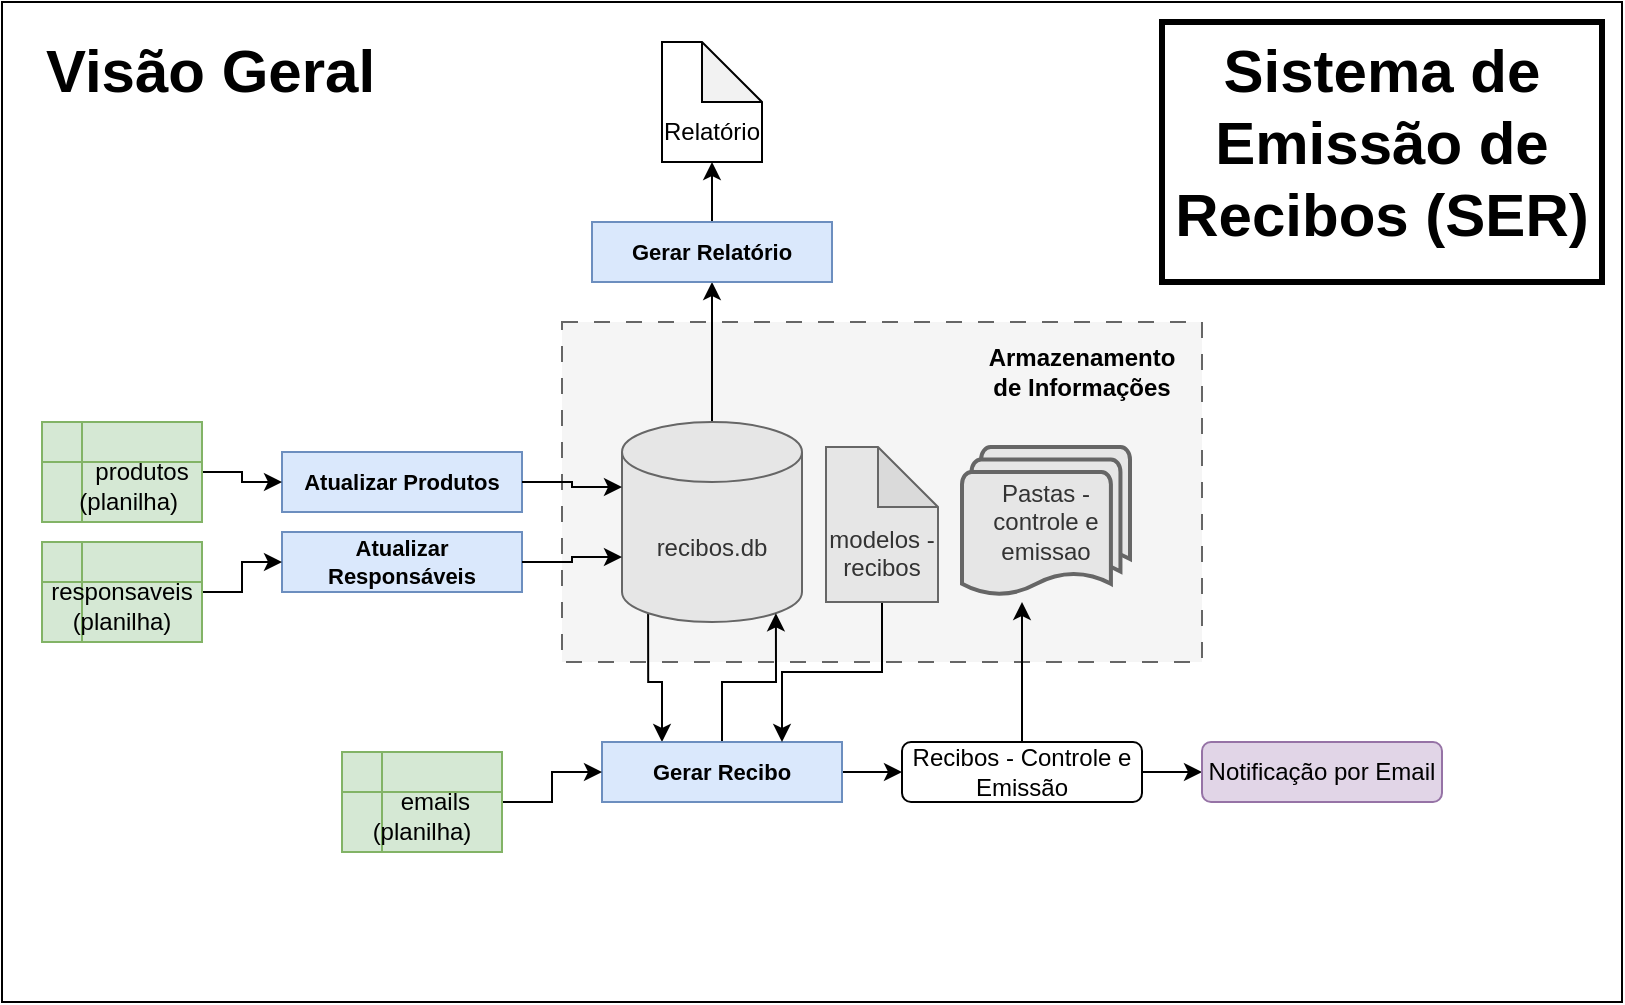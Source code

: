 <mxfile version="28.1.0">
  <diagram name="Página-1" id="6onBHgpznAylkrBtTyt6">
    <mxGraphModel dx="872" dy="439" grid="1" gridSize="10" guides="1" tooltips="1" connect="1" arrows="1" fold="1" page="1" pageScale="1" pageWidth="827" pageHeight="520" math="0" shadow="0">
      <root>
        <mxCell id="0" />
        <mxCell id="1" parent="0" />
        <mxCell id="lDWW23sp0dCL8PbTZK7T-41" value="" style="rounded=0;whiteSpace=wrap;html=1;" vertex="1" parent="1">
          <mxGeometry x="10" y="10" width="810" height="500" as="geometry" />
        </mxCell>
        <mxCell id="lDWW23sp0dCL8PbTZK7T-26" value="" style="rounded=0;whiteSpace=wrap;html=1;fillColor=#f5f5f5;strokeColor=#666666;dashed=1;dashPattern=8 8;fontColor=#333333;" vertex="1" parent="1">
          <mxGeometry x="290" y="170" width="320" height="170" as="geometry" />
        </mxCell>
        <mxCell id="lDWW23sp0dCL8PbTZK7T-8" style="edgeStyle=orthogonalEdgeStyle;rounded=0;orthogonalLoop=1;jettySize=auto;html=1;exitX=0.145;exitY=1;exitDx=0;exitDy=-4.35;exitPerimeter=0;entryX=0.25;entryY=0;entryDx=0;entryDy=0;" edge="1" parent="1" source="lDWW23sp0dCL8PbTZK7T-1" target="lDWW23sp0dCL8PbTZK7T-3">
          <mxGeometry relative="1" as="geometry" />
        </mxCell>
        <mxCell id="lDWW23sp0dCL8PbTZK7T-29" style="edgeStyle=orthogonalEdgeStyle;rounded=0;orthogonalLoop=1;jettySize=auto;html=1;exitX=0.5;exitY=0;exitDx=0;exitDy=0;exitPerimeter=0;entryX=0.5;entryY=1;entryDx=0;entryDy=0;" edge="1" parent="1" source="lDWW23sp0dCL8PbTZK7T-1" target="lDWW23sp0dCL8PbTZK7T-28">
          <mxGeometry relative="1" as="geometry" />
        </mxCell>
        <mxCell id="lDWW23sp0dCL8PbTZK7T-1" value="recibos.db" style="shape=cylinder3;whiteSpace=wrap;html=1;boundedLbl=1;backgroundOutline=1;size=15;fillColor=#E6E6E6;fontColor=#333333;strokeColor=#666666;" vertex="1" parent="1">
          <mxGeometry x="320" y="220" width="90" height="100" as="geometry" />
        </mxCell>
        <mxCell id="lDWW23sp0dCL8PbTZK7T-4" style="edgeStyle=orthogonalEdgeStyle;rounded=0;orthogonalLoop=1;jettySize=auto;html=1;exitX=0.5;exitY=0;exitDx=0;exitDy=0;entryX=0.855;entryY=1;entryDx=0;entryDy=-4.35;entryPerimeter=0;" edge="1" parent="1" source="lDWW23sp0dCL8PbTZK7T-3" target="lDWW23sp0dCL8PbTZK7T-1">
          <mxGeometry relative="1" as="geometry">
            <mxPoint x="380" y="330" as="targetPoint" />
          </mxGeometry>
        </mxCell>
        <mxCell id="lDWW23sp0dCL8PbTZK7T-5" style="edgeStyle=orthogonalEdgeStyle;rounded=0;orthogonalLoop=1;jettySize=auto;html=1;exitX=1;exitY=0.5;exitDx=0;exitDy=0;" edge="1" parent="1" source="lDWW23sp0dCL8PbTZK7T-3" target="lDWW23sp0dCL8PbTZK7T-6">
          <mxGeometry relative="1" as="geometry">
            <mxPoint x="515" y="410" as="targetPoint" />
          </mxGeometry>
        </mxCell>
        <mxCell id="lDWW23sp0dCL8PbTZK7T-3" value="Gerar Recibo" style="rounded=0;whiteSpace=wrap;html=1;fillColor=#dae8fc;strokeColor=#6c8ebf;fontStyle=1;fontSize=11;" vertex="1" parent="1">
          <mxGeometry x="310" y="380" width="120" height="30" as="geometry" />
        </mxCell>
        <mxCell id="lDWW23sp0dCL8PbTZK7T-7" style="edgeStyle=orthogonalEdgeStyle;rounded=0;orthogonalLoop=1;jettySize=auto;html=1;exitX=0.5;exitY=0;exitDx=0;exitDy=0;" edge="1" parent="1" source="lDWW23sp0dCL8PbTZK7T-6">
          <mxGeometry relative="1" as="geometry">
            <mxPoint x="520" y="310" as="targetPoint" />
          </mxGeometry>
        </mxCell>
        <mxCell id="lDWW23sp0dCL8PbTZK7T-24" style="edgeStyle=orthogonalEdgeStyle;rounded=0;orthogonalLoop=1;jettySize=auto;html=1;exitX=1;exitY=0.5;exitDx=0;exitDy=0;" edge="1" parent="1" source="lDWW23sp0dCL8PbTZK7T-6" target="lDWW23sp0dCL8PbTZK7T-25">
          <mxGeometry relative="1" as="geometry">
            <mxPoint x="610" y="410" as="targetPoint" />
          </mxGeometry>
        </mxCell>
        <mxCell id="lDWW23sp0dCL8PbTZK7T-6" value="Recibos - Controle e Emissão" style="rounded=1;whiteSpace=wrap;html=1;" vertex="1" parent="1">
          <mxGeometry x="460" y="380" width="120" height="30" as="geometry" />
        </mxCell>
        <mxCell id="lDWW23sp0dCL8PbTZK7T-9" value="Atualizar Produtos" style="rounded=0;whiteSpace=wrap;html=1;fillColor=#dae8fc;strokeColor=#6c8ebf;fontStyle=1;fontSize=11;" vertex="1" parent="1">
          <mxGeometry x="150" y="235" width="120" height="30" as="geometry" />
        </mxCell>
        <mxCell id="lDWW23sp0dCL8PbTZK7T-10" value="Atualizar Responsáveis" style="rounded=0;whiteSpace=wrap;html=1;fillColor=#dae8fc;strokeColor=#6c8ebf;fontStyle=1;fontSize=11;" vertex="1" parent="1">
          <mxGeometry x="150" y="275" width="120" height="30" as="geometry" />
        </mxCell>
        <mxCell id="lDWW23sp0dCL8PbTZK7T-16" style="edgeStyle=orthogonalEdgeStyle;rounded=0;orthogonalLoop=1;jettySize=auto;html=1;exitX=1;exitY=0.5;exitDx=0;exitDy=0;entryX=0;entryY=0.5;entryDx=0;entryDy=0;" edge="1" parent="1" source="lDWW23sp0dCL8PbTZK7T-11" target="lDWW23sp0dCL8PbTZK7T-9">
          <mxGeometry relative="1" as="geometry" />
        </mxCell>
        <mxCell id="lDWW23sp0dCL8PbTZK7T-11" value="&lt;div&gt;&lt;br&gt;&lt;/div&gt;&amp;nbsp; &amp;nbsp; &amp;nbsp; &amp;nbsp;produtos&amp;nbsp; &amp;nbsp; (planilha)" style="shape=internalStorage;whiteSpace=wrap;html=1;backgroundOutline=1;fillColor=#d5e8d4;strokeColor=#82b366;" vertex="1" parent="1">
          <mxGeometry x="30" y="220" width="80" height="50" as="geometry" />
        </mxCell>
        <mxCell id="lDWW23sp0dCL8PbTZK7T-17" style="edgeStyle=orthogonalEdgeStyle;rounded=0;orthogonalLoop=1;jettySize=auto;html=1;exitX=1;exitY=0.5;exitDx=0;exitDy=0;entryX=0;entryY=0.5;entryDx=0;entryDy=0;" edge="1" parent="1" source="lDWW23sp0dCL8PbTZK7T-13" target="lDWW23sp0dCL8PbTZK7T-10">
          <mxGeometry relative="1" as="geometry" />
        </mxCell>
        <mxCell id="lDWW23sp0dCL8PbTZK7T-13" value="&lt;div&gt;&lt;br&gt;&lt;/div&gt;responsaveis (planilha)" style="shape=internalStorage;whiteSpace=wrap;html=1;backgroundOutline=1;fillColor=#d5e8d4;strokeColor=#82b366;" vertex="1" parent="1">
          <mxGeometry x="30" y="280" width="80" height="50" as="geometry" />
        </mxCell>
        <mxCell id="lDWW23sp0dCL8PbTZK7T-14" style="edgeStyle=orthogonalEdgeStyle;rounded=0;orthogonalLoop=1;jettySize=auto;html=1;exitX=1;exitY=0.5;exitDx=0;exitDy=0;entryX=0;entryY=0;entryDx=0;entryDy=67.5;entryPerimeter=0;" edge="1" parent="1" source="lDWW23sp0dCL8PbTZK7T-10" target="lDWW23sp0dCL8PbTZK7T-1">
          <mxGeometry relative="1" as="geometry" />
        </mxCell>
        <mxCell id="lDWW23sp0dCL8PbTZK7T-15" style="edgeStyle=orthogonalEdgeStyle;rounded=0;orthogonalLoop=1;jettySize=auto;html=1;exitX=1;exitY=0.5;exitDx=0;exitDy=0;entryX=0;entryY=0;entryDx=0;entryDy=32.5;entryPerimeter=0;" edge="1" parent="1" source="lDWW23sp0dCL8PbTZK7T-9" target="lDWW23sp0dCL8PbTZK7T-1">
          <mxGeometry relative="1" as="geometry" />
        </mxCell>
        <mxCell id="lDWW23sp0dCL8PbTZK7T-22" style="edgeStyle=orthogonalEdgeStyle;rounded=0;orthogonalLoop=1;jettySize=auto;html=1;exitX=1;exitY=0.5;exitDx=0;exitDy=0;entryX=0;entryY=0.5;entryDx=0;entryDy=0;" edge="1" parent="1" source="lDWW23sp0dCL8PbTZK7T-20" target="lDWW23sp0dCL8PbTZK7T-3">
          <mxGeometry relative="1" as="geometry" />
        </mxCell>
        <mxCell id="lDWW23sp0dCL8PbTZK7T-20" value="&lt;div&gt;&lt;br&gt;&lt;/div&gt;&amp;nbsp; &amp;nbsp; emails (planilha)" style="shape=internalStorage;whiteSpace=wrap;html=1;backgroundOutline=1;fillColor=#d5e8d4;strokeColor=#82b366;" vertex="1" parent="1">
          <mxGeometry x="180" y="385" width="80" height="50" as="geometry" />
        </mxCell>
        <mxCell id="lDWW23sp0dCL8PbTZK7T-23" value="Pastas - controle e emissao" style="strokeWidth=2;html=1;shape=mxgraph.flowchart.multi-document;whiteSpace=wrap;fillColor=#E6E6E6;fontColor=#333333;strokeColor=#666666;" vertex="1" parent="1">
          <mxGeometry x="490" y="232.5" width="84" height="75" as="geometry" />
        </mxCell>
        <mxCell id="lDWW23sp0dCL8PbTZK7T-25" value="Notificação por Email" style="rounded=1;whiteSpace=wrap;html=1;fillColor=#e1d5e7;strokeColor=#9673a6;" vertex="1" parent="1">
          <mxGeometry x="610" y="380" width="120" height="30" as="geometry" />
        </mxCell>
        <mxCell id="lDWW23sp0dCL8PbTZK7T-27" value="Armazenamento de Informações" style="text;html=1;align=center;verticalAlign=middle;whiteSpace=wrap;rounded=0;fontStyle=1" vertex="1" parent="1">
          <mxGeometry x="520" y="180" width="60" height="30" as="geometry" />
        </mxCell>
        <mxCell id="lDWW23sp0dCL8PbTZK7T-30" style="edgeStyle=orthogonalEdgeStyle;rounded=0;orthogonalLoop=1;jettySize=auto;html=1;exitX=0.5;exitY=0;exitDx=0;exitDy=0;" edge="1" parent="1" source="lDWW23sp0dCL8PbTZK7T-28">
          <mxGeometry relative="1" as="geometry">
            <mxPoint x="365" y="90" as="targetPoint" />
          </mxGeometry>
        </mxCell>
        <mxCell id="lDWW23sp0dCL8PbTZK7T-28" value="Gerar Relatório" style="rounded=0;whiteSpace=wrap;html=1;fillColor=#dae8fc;strokeColor=#6c8ebf;fontStyle=1;fontSize=11;" vertex="1" parent="1">
          <mxGeometry x="305" y="120" width="120" height="30" as="geometry" />
        </mxCell>
        <mxCell id="lDWW23sp0dCL8PbTZK7T-31" value="&lt;div&gt;&lt;br&gt;&lt;/div&gt;&lt;div&gt;&lt;br&gt;&lt;/div&gt;&lt;div&gt;Relatório&lt;/div&gt;" style="shape=note;whiteSpace=wrap;html=1;backgroundOutline=1;darkOpacity=0.05;" vertex="1" parent="1">
          <mxGeometry x="340" y="30" width="50" height="60" as="geometry" />
        </mxCell>
        <mxCell id="lDWW23sp0dCL8PbTZK7T-33" style="edgeStyle=orthogonalEdgeStyle;rounded=0;orthogonalLoop=1;jettySize=auto;html=1;exitX=0.5;exitY=1;exitDx=0;exitDy=0;exitPerimeter=0;entryX=0.75;entryY=0;entryDx=0;entryDy=0;" edge="1" parent="1" source="lDWW23sp0dCL8PbTZK7T-32" target="lDWW23sp0dCL8PbTZK7T-3">
          <mxGeometry relative="1" as="geometry" />
        </mxCell>
        <mxCell id="lDWW23sp0dCL8PbTZK7T-32" value="&lt;div&gt;&lt;br&gt;&lt;/div&gt;&lt;div&gt;&lt;br&gt;&lt;/div&gt;modelos - recibos" style="shape=note;whiteSpace=wrap;html=1;backgroundOutline=1;darkOpacity=0.05;fillColor=#E6E6E6;fontColor=#333333;strokeColor=#666666;" vertex="1" parent="1">
          <mxGeometry x="422" y="232.5" width="56" height="77.5" as="geometry" />
        </mxCell>
        <mxCell id="lDWW23sp0dCL8PbTZK7T-34" value="&lt;h1 style=&quot;margin-top: 0px;&quot;&gt;&lt;font style=&quot;font-size: 30px;&quot;&gt;Sistema de Emissão de Recibos (SER)&lt;/font&gt;&lt;/h1&gt;" style="text;html=1;whiteSpace=wrap;overflow=hidden;rounded=0;strokeColor=default;strokeWidth=3;align=center;" vertex="1" parent="1">
          <mxGeometry x="590" y="20" width="220" height="130" as="geometry" />
        </mxCell>
        <mxCell id="lDWW23sp0dCL8PbTZK7T-37" value="&lt;h1 style=&quot;margin-top: 0px;&quot;&gt;&lt;font style=&quot;font-size: 30px;&quot;&gt;Visão Geral&lt;/font&gt;&lt;/h1&gt;" style="text;html=1;whiteSpace=wrap;overflow=hidden;rounded=0;strokeColor=none;strokeWidth=3;" vertex="1" parent="1">
          <mxGeometry x="30" y="20" width="220" height="50" as="geometry" />
        </mxCell>
      </root>
    </mxGraphModel>
  </diagram>
</mxfile>
